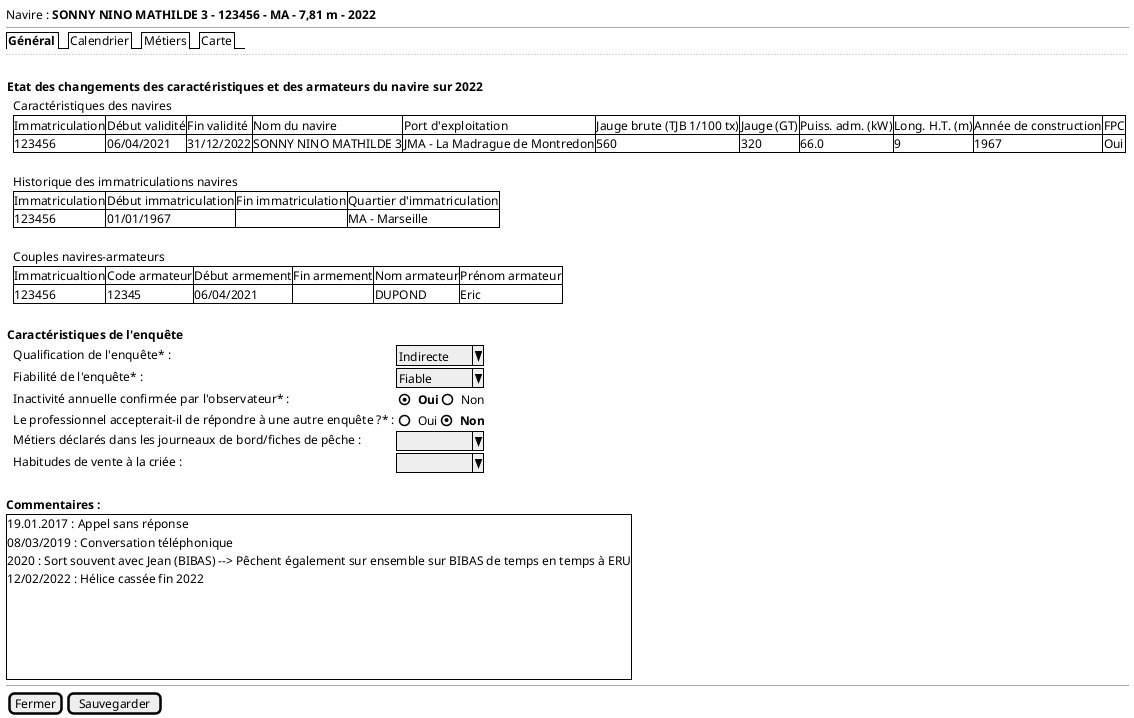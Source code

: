 @startsalt
{
  Navire : <b>SONNY NINO MATHILDE 3 - 123456 - MA - 7,81 m - 2022
  --
  {/ <b>Général | Calendrier | Métiers | Carte}
  ..
  .
  {
  <b>Etat des changements des caractéristiques et des armateurs du navire sur 2022
    {
    . | Caractéristiques des navires
    . | {# Immatriculation | Début validité | Fin validité | Nom du navire | Port d'exploitation | Jauge brute (TJB 1/100 tx) | Jauge (GT) | Puiss. adm. (kW) | Long. H.T. (m) | Année de construction | FPC
       123456 | 06/04/2021 | 31/12/2022 | SONNY NINO MATHILDE 3 | JMA - La Madrague de Montredon | 560 | 320 | 66.0 | 9 | 1967 | Oui}
    .

    . | Historique des immatriculations navires
    . | {# Immatriculation | Début immatriculation | Fin immatriculation | Quartier d'immatriculation
       123456 | 01/01/1967 | . | MA - Marseille}
    .

    . | Couples navires-armateurs
    . | {# Immatricualtion | Code armateur | Début armement | Fin armement | Nom armateur | Prénom armateur
       123456 | 12345 | 06/04/2021 | . | DUPOND | Eric}
    }
  }
  .

  {
  <b>Caractéristiques de l'enquête
     {
     . | Qualification de l'enquête* : | ^Indirecte^
     . | Fiabilité de l'enquête* : | ^Fiable   ^
     . | Inactivité annuelle confirmée par l'observateur* : | { (X) <b>Oui | () Non }
     . | Le professionnel accepterait-il de répondre à une autre enquête ?* : | { () Oui | (X) <b>Non }
     . | Métiers déclarés dans les journeaux de bord/fiches de pêche : | ^         ^
     . | Habitudes de vente à la criée : | ^         ^
     }
  }
  .
  <b>Commentaires :
       {+ 19.01.2017 : Appel sans réponse
          08/03/2019 : Conversation téléphonique
          2020 : Sort souvent avec Jean (BIBAS) --> Pêchent également sur ensemble sur BIBAS de temps en temps à ERU
          12/02/2022 : Hélice cassée fin 2022
          .
          .
          .
          .
          .
       }

  --
  { [Fermer] | [Sauvegarder] }
}
@endsalt